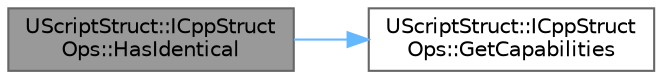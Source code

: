 digraph "UScriptStruct::ICppStructOps::HasIdentical"
{
 // INTERACTIVE_SVG=YES
 // LATEX_PDF_SIZE
  bgcolor="transparent";
  edge [fontname=Helvetica,fontsize=10,labelfontname=Helvetica,labelfontsize=10];
  node [fontname=Helvetica,fontsize=10,shape=box,height=0.2,width=0.4];
  rankdir="LR";
  Node1 [id="Node000001",label="UScriptStruct::ICppStruct\lOps::HasIdentical",height=0.2,width=0.4,color="gray40", fillcolor="grey60", style="filled", fontcolor="black",tooltip="return true if this struct can compare"];
  Node1 -> Node2 [id="edge1_Node000001_Node000002",color="steelblue1",style="solid",tooltip=" "];
  Node2 [id="Node000002",label="UScriptStruct::ICppStruct\lOps::GetCapabilities",height=0.2,width=0.4,color="grey40", fillcolor="white", style="filled",URL="$db/deb/structUScriptStruct_1_1ICppStructOps.html#a6693ab4acdf61305f89e38ceef7b0d52",tooltip="returns struct capabilities"];
}
